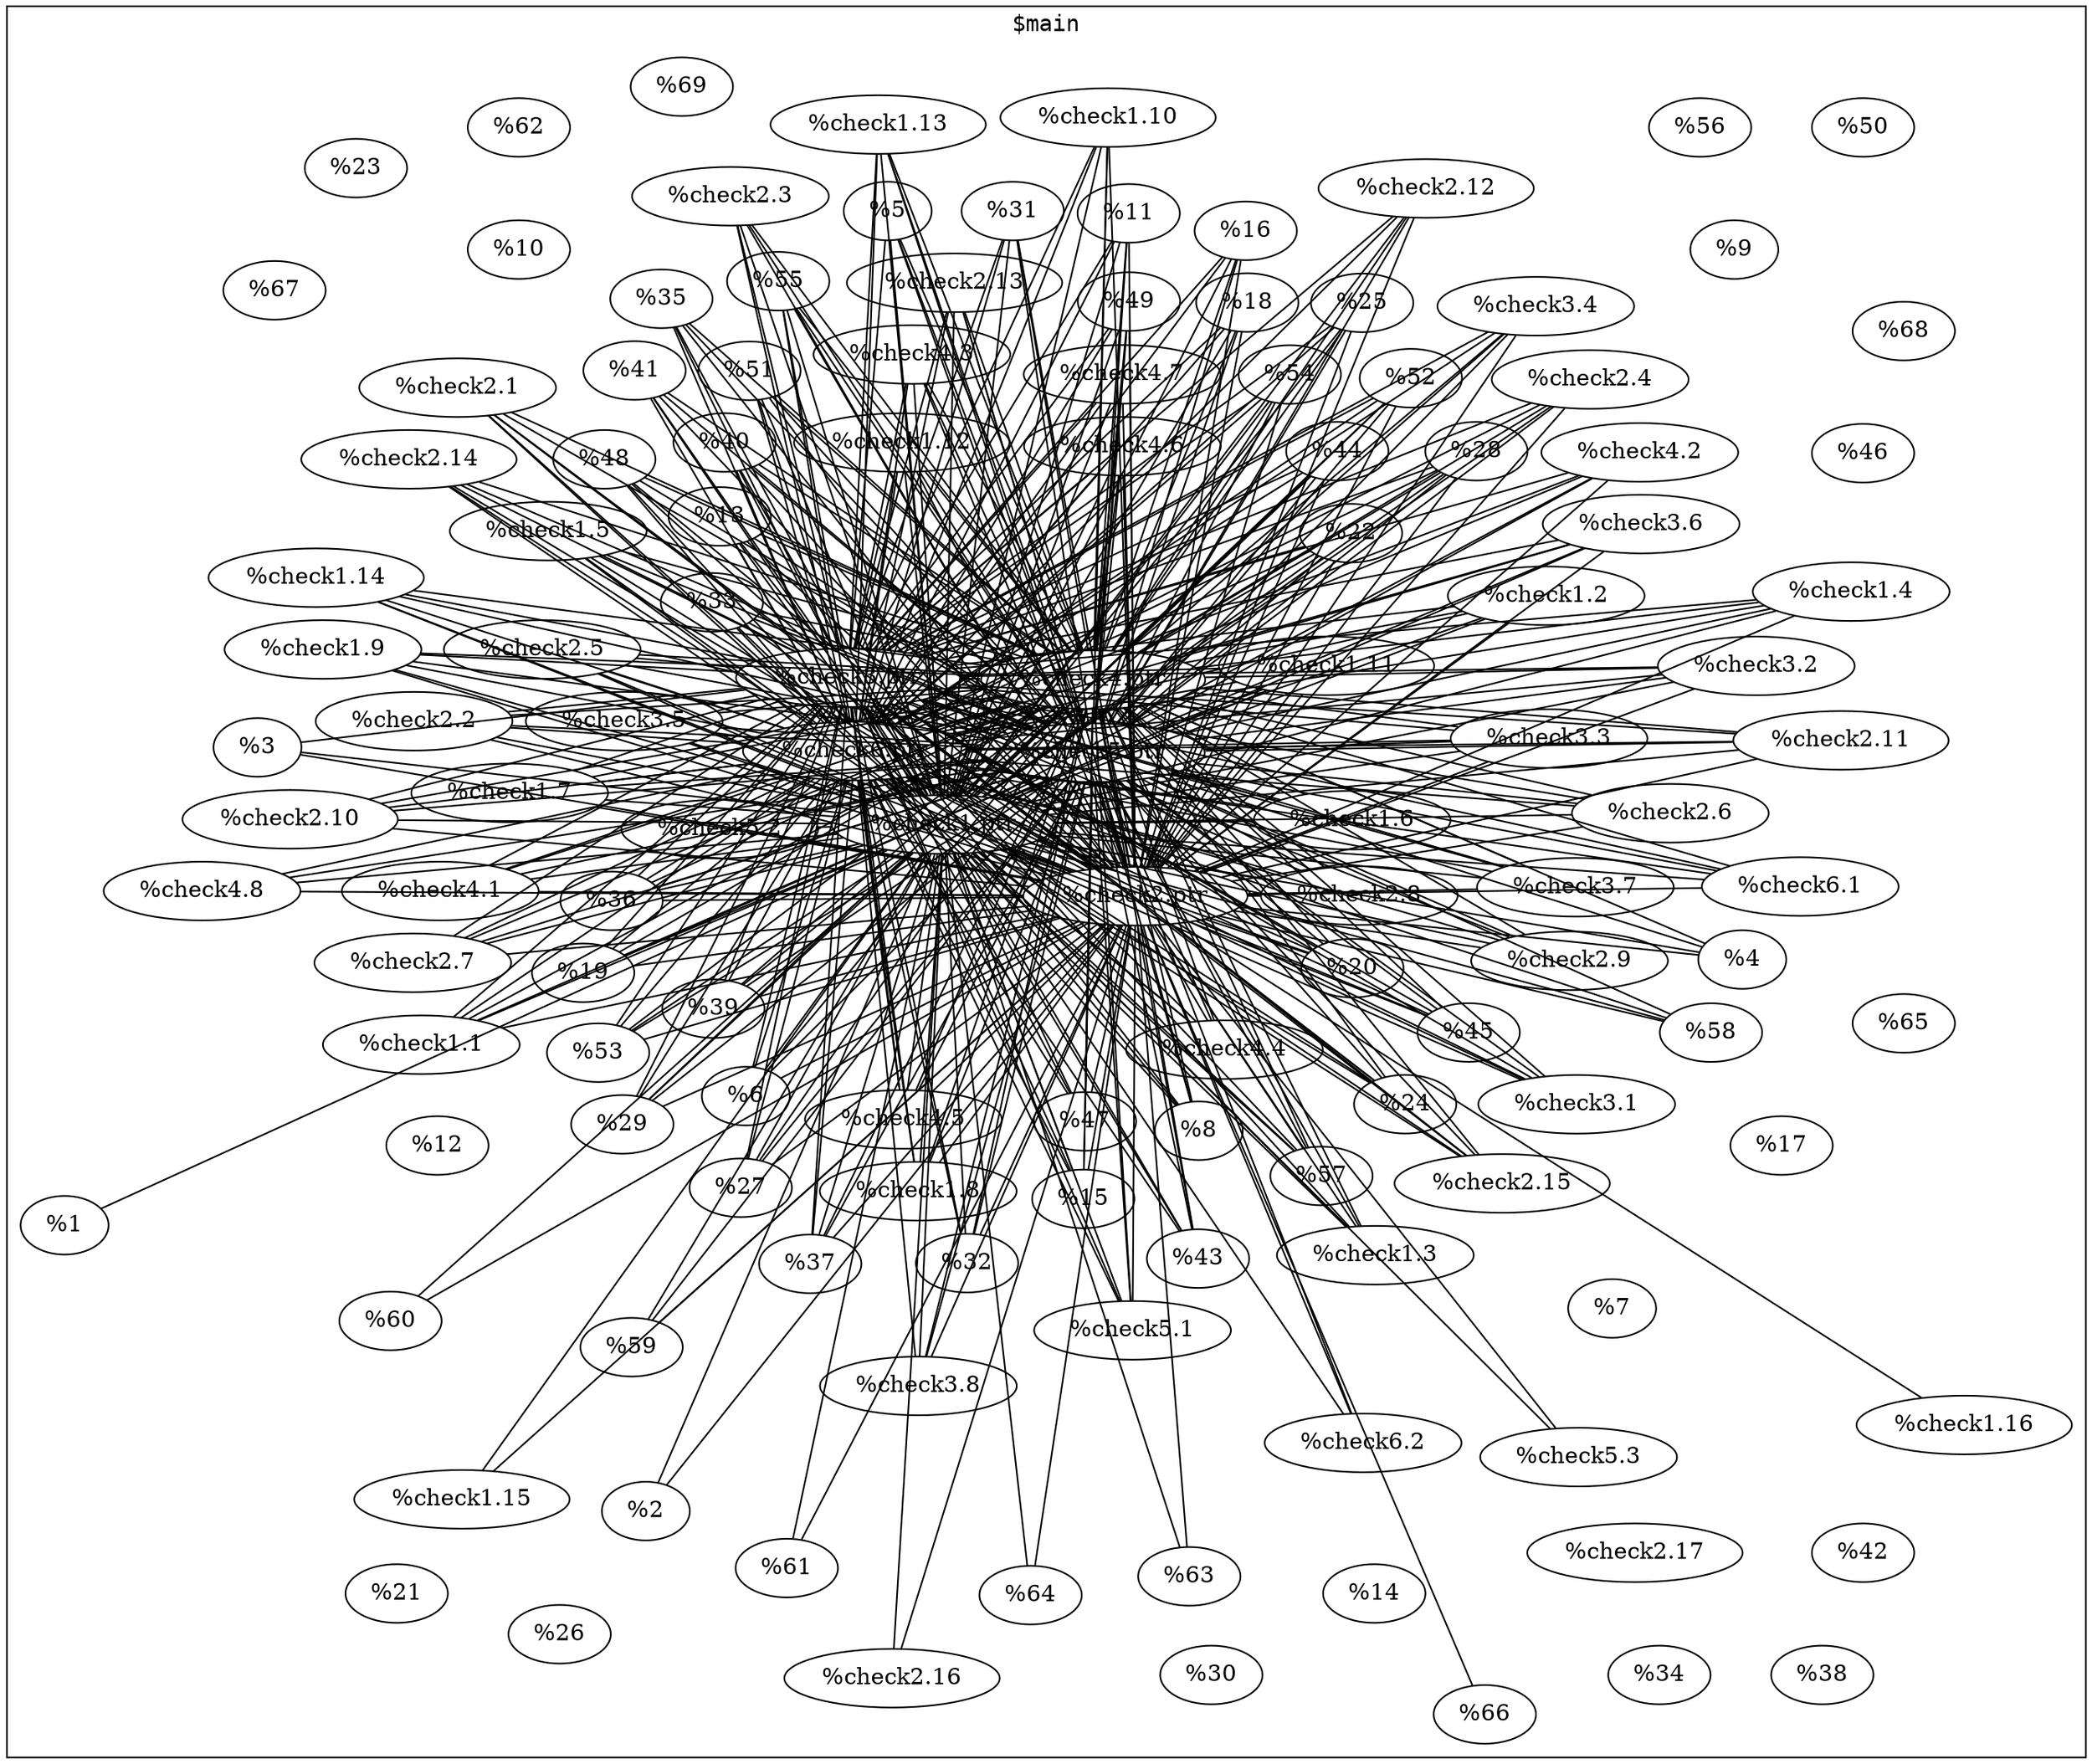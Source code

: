 graph {
   fontname=monospace
   layout=fdp

   subgraph cluster_0 {
      label="$main"
      "$main%check1.ptr" [label="%check1.ptr"]
      "$main%check1.ptr" -- "$main%1"
      "$main%check1.ptr" -- "$main%check2.ptr"
      "$main%check1.ptr" -- "$main%2"
      "$main%check1.ptr" -- "$main%check3.ptr"
      "$main%check1.ptr" -- "$main%3"
      "$main%check1.ptr" -- "$main%check4.ptr"
      "$main%check1.ptr" -- "$main%4"
      "$main%check1.ptr" -- "$main%check5.ptr"
      "$main%check1.ptr" -- "$main%5"
      "$main%check1.ptr" -- "$main%check6.ptr"
      "$main%check1.ptr" -- "$main%6"
      "$main%check1.ptr" -- "$main%check1.1"
      "$main%check1.ptr" -- "$main%check1.2"
      "$main%check1.ptr" -- "$main%8"
      "$main%check1.ptr" -- "$main%check2.1"
      "$main%check1.ptr" -- "$main%check2.2"
      "$main%check1.ptr" -- "$main%11"
      "$main%check1.ptr" -- "$main%check1.3"
      "$main%check1.ptr" -- "$main%check1.4"
      "$main%check1.ptr" -- "$main%check2.3"
      "$main%check1.ptr" -- "$main%13"
      "$main%check1.ptr" -- "$main%check1.5"
      "$main%check1.ptr" -- "$main%check2.4"
      "$main%check1.ptr" -- "$main%15"
      "$main%check1.ptr" -- "$main%16"
      "$main%check1.ptr" -- "$main%check1.6"
      "$main%check1.ptr" -- "$main%check2.5"
      "$main%check1.ptr" -- "$main%18"
      "$main%check1.ptr" -- "$main%19"
      "$main%check1.ptr" -- "$main%20"
      "$main%check1.ptr" -- "$main%check1.7"
      "$main%check1.ptr" -- "$main%check2.6"
      "$main%check1.ptr" -- "$main%22"
      "$main%check1.ptr" -- "$main%check1.8"
      "$main%check1.ptr" -- "$main%check2.7"
      "$main%check1.ptr" -- "$main%24"
      "$main%check1.ptr" -- "$main%25"
      "$main%check1.ptr" -- "$main%check2.9"
      "$main%check1.ptr" -- "$main%check2.8"
      "$main%check1.ptr" -- "$main%27"
      "$main%check1.ptr" -- "$main%check3.1"
      "$main%check1.ptr" -- "$main%29"
      "$main%check1.ptr" -- "$main%check4.1"
      "$main%check1.ptr" -- "$main%28"
      "$main%check1.ptr" -- "$main%check1.10"
      "$main%check1.ptr" -- "$main%check4.2"
      "$main%check1.ptr" -- "$main%31"
      "$main%check1.ptr" -- "$main%check1.9"
      "$main%check1.ptr" -- "$main%33"
      "$main%check1.ptr" -- "$main%check3.2"
      "$main%check1.ptr" -- "$main%32"
      "$main%check1.ptr" -- "$main%check1.11"
      "$main%check1.ptr" -- "$main%check2.10"
      "$main%check1.ptr" -- "$main%36"
      "$main%check1.ptr" -- "$main%check3.3"
      "$main%check1.ptr" -- "$main%35"
      "$main%check1.ptr" -- "$main%check4.3"
      "$main%check1.ptr" -- "$main%37"
      "$main%check1.ptr" -- "$main%check1.12"
      "$main%check1.ptr" -- "$main%check2.11"
      "$main%check1.ptr" -- "$main%39"
      "$main%check1.ptr" -- "$main%check3.4"
      "$main%check1.ptr" -- "$main%41"
      "$main%check1.ptr" -- "$main%check4.4"
      "$main%check1.ptr" -- "$main%40"
      "$main%check1.ptr" -- "$main%check2.13"
      "$main%check1.ptr" -- "$main%check4.5"
      "$main%check1.ptr" -- "$main%43"
      "$main%check1.ptr" -- "$main%check2.12"
      "$main%check1.ptr" -- "$main%45"
      "$main%check1.ptr" -- "$main%check3.5"
      "$main%check1.ptr" -- "$main%44"
      "$main%check1.ptr" -- "$main%check1.13"
      "$main%check1.ptr" -- "$main%check3.6"
      "$main%check1.ptr" -- "$main%48"
      "$main%check1.ptr" -- "$main%check4.6"
      "$main%check1.ptr" -- "$main%47"
      "$main%check1.ptr" -- "$main%check5.1"
      "$main%check1.ptr" -- "$main%49"
      "$main%check1.ptr" -- "$main%check1.14"
      "$main%check1.ptr" -- "$main%check2.14"
      "$main%check1.ptr" -- "$main%51"
      "$main%check1.ptr" -- "$main%check3.7"
      "$main%check1.ptr" -- "$main%53"
      "$main%check1.ptr" -- "$main%check4.7"
      "$main%check1.ptr" -- "$main%52"
      "$main%check1.ptr" -- "$main%check5.2"
      "$main%check1.ptr" -- "$main%54"
      "$main%check1.ptr" -- "$main%check6.1"
      "$main%check1.ptr" -- "$main%55"
      "$main%check1.ptr" -- "$main%check1.15"
      "$main%check1.ptr" -- "$main%check2.15"
      "$main%check1.ptr" -- "$main%57"
      "$main%check1.ptr" -- "$main%check3.8"
      "$main%check1.ptr" -- "$main%61"
      "$main%check1.ptr" -- "$main%check4.8"
      "$main%check1.ptr" -- "$main%58"
      "$main%check1.ptr" -- "$main%check6.2"
      "$main%check1.ptr" -- "$main%59"
      "$main%check1.ptr" -- "$main%check5.3"
      "$main%check1.ptr" -- "$main%60"
      "$main%check1.ptr" -- "$main%check2.16"
      "$main%check1.ptr" -- "$main%63"
      "$main%check1.ptr" -- "$main%64"
      "$main%1" [label="%1"]
      "$main%check2.ptr" [label="%check2.ptr"]
      "$main%check2.ptr" -- "$main%2"
      "$main%check2.ptr" -- "$main%check3.ptr"
      "$main%check2.ptr" -- "$main%3"
      "$main%check2.ptr" -- "$main%check4.ptr"
      "$main%check2.ptr" -- "$main%4"
      "$main%check2.ptr" -- "$main%check5.ptr"
      "$main%check2.ptr" -- "$main%5"
      "$main%check2.ptr" -- "$main%check6.ptr"
      "$main%check2.ptr" -- "$main%6"
      "$main%check2.ptr" -- "$main%check1.1"
      "$main%check2.ptr" -- "$main%check1.2"
      "$main%check2.ptr" -- "$main%8"
      "$main%check2.ptr" -- "$main%check2.1"
      "$main%check2.ptr" -- "$main%check2.2"
      "$main%check2.ptr" -- "$main%11"
      "$main%check2.ptr" -- "$main%check1.3"
      "$main%check2.ptr" -- "$main%check1.4"
      "$main%check2.ptr" -- "$main%check2.3"
      "$main%check2.ptr" -- "$main%13"
      "$main%check2.ptr" -- "$main%check1.5"
      "$main%check2.ptr" -- "$main%check2.4"
      "$main%check2.ptr" -- "$main%15"
      "$main%check2.ptr" -- "$main%16"
      "$main%check2.ptr" -- "$main%check1.6"
      "$main%check2.ptr" -- "$main%check2.5"
      "$main%check2.ptr" -- "$main%18"
      "$main%check2.ptr" -- "$main%19"
      "$main%check2.ptr" -- "$main%20"
      "$main%check2.ptr" -- "$main%check1.7"
      "$main%check2.ptr" -- "$main%check2.6"
      "$main%check2.ptr" -- "$main%22"
      "$main%check2.ptr" -- "$main%check1.8"
      "$main%check2.ptr" -- "$main%check2.7"
      "$main%check2.ptr" -- "$main%24"
      "$main%check2.ptr" -- "$main%25"
      "$main%check2.ptr" -- "$main%check2.9"
      "$main%check2.ptr" -- "$main%check2.8"
      "$main%check2.ptr" -- "$main%27"
      "$main%check2.ptr" -- "$main%check3.1"
      "$main%check2.ptr" -- "$main%29"
      "$main%check2.ptr" -- "$main%check4.1"
      "$main%check2.ptr" -- "$main%28"
      "$main%check2.ptr" -- "$main%check1.10"
      "$main%check2.ptr" -- "$main%check4.2"
      "$main%check2.ptr" -- "$main%31"
      "$main%check2.ptr" -- "$main%check1.9"
      "$main%check2.ptr" -- "$main%33"
      "$main%check2.ptr" -- "$main%check3.2"
      "$main%check2.ptr" -- "$main%32"
      "$main%check2.ptr" -- "$main%check1.11"
      "$main%check2.ptr" -- "$main%check2.10"
      "$main%check2.ptr" -- "$main%36"
      "$main%check2.ptr" -- "$main%check3.3"
      "$main%check2.ptr" -- "$main%35"
      "$main%check2.ptr" -- "$main%check4.3"
      "$main%check2.ptr" -- "$main%37"
      "$main%check2.ptr" -- "$main%check1.12"
      "$main%check2.ptr" -- "$main%check2.11"
      "$main%check2.ptr" -- "$main%39"
      "$main%check2.ptr" -- "$main%check3.4"
      "$main%check2.ptr" -- "$main%41"
      "$main%check2.ptr" -- "$main%check4.4"
      "$main%check2.ptr" -- "$main%40"
      "$main%check2.ptr" -- "$main%check2.13"
      "$main%check2.ptr" -- "$main%check4.5"
      "$main%check2.ptr" -- "$main%43"
      "$main%check2.ptr" -- "$main%check2.12"
      "$main%check2.ptr" -- "$main%45"
      "$main%check2.ptr" -- "$main%check3.5"
      "$main%check2.ptr" -- "$main%44"
      "$main%check2.ptr" -- "$main%check1.13"
      "$main%check2.ptr" -- "$main%check3.6"
      "$main%check2.ptr" -- "$main%48"
      "$main%check2.ptr" -- "$main%check4.6"
      "$main%check2.ptr" -- "$main%47"
      "$main%check2.ptr" -- "$main%check5.1"
      "$main%check2.ptr" -- "$main%49"
      "$main%check2.ptr" -- "$main%check1.14"
      "$main%check2.ptr" -- "$main%check2.14"
      "$main%check2.ptr" -- "$main%51"
      "$main%check2.ptr" -- "$main%check3.7"
      "$main%check2.ptr" -- "$main%53"
      "$main%check2.ptr" -- "$main%check4.7"
      "$main%check2.ptr" -- "$main%52"
      "$main%check2.ptr" -- "$main%check5.2"
      "$main%check2.ptr" -- "$main%54"
      "$main%check2.ptr" -- "$main%check6.1"
      "$main%check2.ptr" -- "$main%55"
      "$main%check2.ptr" -- "$main%check1.15"
      "$main%check2.ptr" -- "$main%check2.15"
      "$main%check2.ptr" -- "$main%57"
      "$main%check2.ptr" -- "$main%check3.8"
      "$main%check2.ptr" -- "$main%61"
      "$main%check2.ptr" -- "$main%check4.8"
      "$main%check2.ptr" -- "$main%58"
      "$main%check2.ptr" -- "$main%check6.2"
      "$main%check2.ptr" -- "$main%59"
      "$main%check2.ptr" -- "$main%check5.3"
      "$main%check2.ptr" -- "$main%60"
      "$main%check2.ptr" -- "$main%check1.16"
      "$main%check2.ptr" -- "$main%66"
      "$main%check2.ptr" -- "$main%check2.16"
      "$main%check2.ptr" -- "$main%63"
      "$main%check2.ptr" -- "$main%64"
      "$main%2" [label="%2"]
      "$main%check3.ptr" [label="%check3.ptr"]
      "$main%check3.ptr" -- "$main%3"
      "$main%check3.ptr" -- "$main%check4.ptr"
      "$main%check3.ptr" -- "$main%4"
      "$main%check3.ptr" -- "$main%check5.ptr"
      "$main%check3.ptr" -- "$main%5"
      "$main%check3.ptr" -- "$main%check6.ptr"
      "$main%check3.ptr" -- "$main%6"
      "$main%check3.ptr" -- "$main%check1.1"
      "$main%check3.ptr" -- "$main%check1.2"
      "$main%check3.ptr" -- "$main%8"
      "$main%check3.ptr" -- "$main%check2.1"
      "$main%check3.ptr" -- "$main%check2.2"
      "$main%check3.ptr" -- "$main%11"
      "$main%check3.ptr" -- "$main%check1.3"
      "$main%check3.ptr" -- "$main%check1.4"
      "$main%check3.ptr" -- "$main%check2.3"
      "$main%check3.ptr" -- "$main%13"
      "$main%check3.ptr" -- "$main%check1.5"
      "$main%check3.ptr" -- "$main%check2.4"
      "$main%check3.ptr" -- "$main%15"
      "$main%check3.ptr" -- "$main%16"
      "$main%check3.ptr" -- "$main%check1.6"
      "$main%check3.ptr" -- "$main%check2.5"
      "$main%check3.ptr" -- "$main%18"
      "$main%check3.ptr" -- "$main%19"
      "$main%check3.ptr" -- "$main%20"
      "$main%check3.ptr" -- "$main%check1.7"
      "$main%check3.ptr" -- "$main%check2.6"
      "$main%check3.ptr" -- "$main%22"
      "$main%check3.ptr" -- "$main%check1.8"
      "$main%check3.ptr" -- "$main%check2.7"
      "$main%check3.ptr" -- "$main%24"
      "$main%check3.ptr" -- "$main%25"
      "$main%check3.ptr" -- "$main%check2.9"
      "$main%check3.ptr" -- "$main%check2.8"
      "$main%check3.ptr" -- "$main%27"
      "$main%check3.ptr" -- "$main%check3.1"
      "$main%check3.ptr" -- "$main%29"
      "$main%check3.ptr" -- "$main%check4.1"
      "$main%check3.ptr" -- "$main%28"
      "$main%check3.ptr" -- "$main%check1.10"
      "$main%check3.ptr" -- "$main%check4.2"
      "$main%check3.ptr" -- "$main%31"
      "$main%check3.ptr" -- "$main%check1.9"
      "$main%check3.ptr" -- "$main%33"
      "$main%check3.ptr" -- "$main%check3.2"
      "$main%check3.ptr" -- "$main%32"
      "$main%check3.ptr" -- "$main%check1.11"
      "$main%check3.ptr" -- "$main%check2.10"
      "$main%check3.ptr" -- "$main%36"
      "$main%check3.ptr" -- "$main%check3.3"
      "$main%check3.ptr" -- "$main%35"
      "$main%check3.ptr" -- "$main%check4.3"
      "$main%check3.ptr" -- "$main%37"
      "$main%check3.ptr" -- "$main%check1.12"
      "$main%check3.ptr" -- "$main%check2.11"
      "$main%check3.ptr" -- "$main%39"
      "$main%check3.ptr" -- "$main%check3.4"
      "$main%check3.ptr" -- "$main%41"
      "$main%check3.ptr" -- "$main%check4.4"
      "$main%check3.ptr" -- "$main%40"
      "$main%check3.ptr" -- "$main%check2.13"
      "$main%check3.ptr" -- "$main%check4.5"
      "$main%check3.ptr" -- "$main%43"
      "$main%check3.ptr" -- "$main%check2.12"
      "$main%check3.ptr" -- "$main%45"
      "$main%check3.ptr" -- "$main%check3.5"
      "$main%check3.ptr" -- "$main%44"
      "$main%check3.ptr" -- "$main%check1.13"
      "$main%check3.ptr" -- "$main%check3.6"
      "$main%check3.ptr" -- "$main%48"
      "$main%check3.ptr" -- "$main%check4.6"
      "$main%check3.ptr" -- "$main%47"
      "$main%check3.ptr" -- "$main%check5.1"
      "$main%check3.ptr" -- "$main%49"
      "$main%check3.ptr" -- "$main%check1.14"
      "$main%check3.ptr" -- "$main%check2.14"
      "$main%check3.ptr" -- "$main%51"
      "$main%check3.ptr" -- "$main%check3.7"
      "$main%check3.ptr" -- "$main%53"
      "$main%check3.ptr" -- "$main%check4.7"
      "$main%check3.ptr" -- "$main%52"
      "$main%check3.ptr" -- "$main%check5.2"
      "$main%check3.ptr" -- "$main%54"
      "$main%check3.ptr" -- "$main%check6.1"
      "$main%check3.ptr" -- "$main%55"
      "$main%check3.ptr" -- "$main%check2.15"
      "$main%check3.ptr" -- "$main%57"
      "$main%3" [label="%3"]
      "$main%check4.ptr" [label="%check4.ptr"]
      "$main%check4.ptr" -- "$main%4"
      "$main%check4.ptr" -- "$main%check5.ptr"
      "$main%check4.ptr" -- "$main%5"
      "$main%check4.ptr" -- "$main%check6.ptr"
      "$main%check4.ptr" -- "$main%6"
      "$main%check4.ptr" -- "$main%check1.1"
      "$main%check4.ptr" -- "$main%check1.2"
      "$main%check4.ptr" -- "$main%8"
      "$main%check4.ptr" -- "$main%check2.1"
      "$main%check4.ptr" -- "$main%check2.2"
      "$main%check4.ptr" -- "$main%11"
      "$main%check4.ptr" -- "$main%check1.3"
      "$main%check4.ptr" -- "$main%check1.4"
      "$main%check4.ptr" -- "$main%check2.3"
      "$main%check4.ptr" -- "$main%13"
      "$main%check4.ptr" -- "$main%check1.5"
      "$main%check4.ptr" -- "$main%check2.4"
      "$main%check4.ptr" -- "$main%15"
      "$main%check4.ptr" -- "$main%16"
      "$main%check4.ptr" -- "$main%check1.6"
      "$main%check4.ptr" -- "$main%check2.5"
      "$main%check4.ptr" -- "$main%18"
      "$main%check4.ptr" -- "$main%19"
      "$main%check4.ptr" -- "$main%20"
      "$main%check4.ptr" -- "$main%check1.7"
      "$main%check4.ptr" -- "$main%check2.6"
      "$main%check4.ptr" -- "$main%22"
      "$main%check4.ptr" -- "$main%check1.8"
      "$main%check4.ptr" -- "$main%check2.7"
      "$main%check4.ptr" -- "$main%24"
      "$main%check4.ptr" -- "$main%25"
      "$main%check4.ptr" -- "$main%check2.9"
      "$main%check4.ptr" -- "$main%check2.8"
      "$main%check4.ptr" -- "$main%27"
      "$main%check4.ptr" -- "$main%check3.1"
      "$main%check4.ptr" -- "$main%29"
      "$main%check4.ptr" -- "$main%check4.1"
      "$main%check4.ptr" -- "$main%28"
      "$main%check4.ptr" -- "$main%check1.10"
      "$main%check4.ptr" -- "$main%check4.2"
      "$main%check4.ptr" -- "$main%31"
      "$main%check4.ptr" -- "$main%check1.9"
      "$main%check4.ptr" -- "$main%33"
      "$main%check4.ptr" -- "$main%check3.2"
      "$main%check4.ptr" -- "$main%32"
      "$main%check4.ptr" -- "$main%check1.11"
      "$main%check4.ptr" -- "$main%check2.10"
      "$main%check4.ptr" -- "$main%36"
      "$main%check4.ptr" -- "$main%check3.3"
      "$main%check4.ptr" -- "$main%35"
      "$main%check4.ptr" -- "$main%check4.3"
      "$main%check4.ptr" -- "$main%37"
      "$main%check4.ptr" -- "$main%check1.12"
      "$main%check4.ptr" -- "$main%check2.11"
      "$main%check4.ptr" -- "$main%39"
      "$main%check4.ptr" -- "$main%check3.4"
      "$main%check4.ptr" -- "$main%41"
      "$main%check4.ptr" -- "$main%check4.4"
      "$main%check4.ptr" -- "$main%40"
      "$main%check4.ptr" -- "$main%check2.13"
      "$main%check4.ptr" -- "$main%check4.5"
      "$main%check4.ptr" -- "$main%43"
      "$main%check4.ptr" -- "$main%check2.12"
      "$main%check4.ptr" -- "$main%45"
      "$main%check4.ptr" -- "$main%check3.5"
      "$main%check4.ptr" -- "$main%44"
      "$main%check4.ptr" -- "$main%check1.13"
      "$main%check4.ptr" -- "$main%check3.6"
      "$main%check4.ptr" -- "$main%48"
      "$main%check4.ptr" -- "$main%check4.6"
      "$main%check4.ptr" -- "$main%47"
      "$main%check4.ptr" -- "$main%check5.1"
      "$main%check4.ptr" -- "$main%49"
      "$main%check4.ptr" -- "$main%check1.14"
      "$main%check4.ptr" -- "$main%check2.14"
      "$main%check4.ptr" -- "$main%51"
      "$main%check4.ptr" -- "$main%check3.7"
      "$main%check4.ptr" -- "$main%53"
      "$main%check4.ptr" -- "$main%check4.7"
      "$main%check4.ptr" -- "$main%52"
      "$main%check4.ptr" -- "$main%check5.2"
      "$main%check4.ptr" -- "$main%54"
      "$main%check4.ptr" -- "$main%check6.1"
      "$main%check4.ptr" -- "$main%55"
      "$main%check4.ptr" -- "$main%check2.15"
      "$main%check4.ptr" -- "$main%57"
      "$main%check4.ptr" -- "$main%check3.8"
      "$main%4" [label="%4"]
      "$main%check5.ptr" [label="%check5.ptr"]
      "$main%check5.ptr" -- "$main%5"
      "$main%check5.ptr" -- "$main%check6.ptr"
      "$main%check5.ptr" -- "$main%6"
      "$main%check5.ptr" -- "$main%check1.1"
      "$main%check5.ptr" -- "$main%check1.2"
      "$main%check5.ptr" -- "$main%8"
      "$main%check5.ptr" -- "$main%check2.1"
      "$main%check5.ptr" -- "$main%check2.2"
      "$main%check5.ptr" -- "$main%11"
      "$main%check5.ptr" -- "$main%check1.3"
      "$main%check5.ptr" -- "$main%check1.4"
      "$main%check5.ptr" -- "$main%check2.3"
      "$main%check5.ptr" -- "$main%13"
      "$main%check5.ptr" -- "$main%check1.5"
      "$main%check5.ptr" -- "$main%check2.4"
      "$main%check5.ptr" -- "$main%15"
      "$main%check5.ptr" -- "$main%16"
      "$main%check5.ptr" -- "$main%check1.6"
      "$main%check5.ptr" -- "$main%check2.5"
      "$main%check5.ptr" -- "$main%18"
      "$main%check5.ptr" -- "$main%19"
      "$main%check5.ptr" -- "$main%20"
      "$main%check5.ptr" -- "$main%check1.7"
      "$main%check5.ptr" -- "$main%check2.6"
      "$main%check5.ptr" -- "$main%22"
      "$main%check5.ptr" -- "$main%check1.8"
      "$main%check5.ptr" -- "$main%check2.7"
      "$main%check5.ptr" -- "$main%24"
      "$main%check5.ptr" -- "$main%25"
      "$main%check5.ptr" -- "$main%check2.9"
      "$main%check5.ptr" -- "$main%check2.8"
      "$main%check5.ptr" -- "$main%27"
      "$main%check5.ptr" -- "$main%check3.1"
      "$main%check5.ptr" -- "$main%29"
      "$main%check5.ptr" -- "$main%check4.1"
      "$main%check5.ptr" -- "$main%28"
      "$main%check5.ptr" -- "$main%check1.10"
      "$main%check5.ptr" -- "$main%check4.2"
      "$main%check5.ptr" -- "$main%31"
      "$main%check5.ptr" -- "$main%check1.9"
      "$main%check5.ptr" -- "$main%33"
      "$main%check5.ptr" -- "$main%check3.2"
      "$main%check5.ptr" -- "$main%32"
      "$main%check5.ptr" -- "$main%check1.11"
      "$main%check5.ptr" -- "$main%check2.10"
      "$main%check5.ptr" -- "$main%36"
      "$main%check5.ptr" -- "$main%check3.3"
      "$main%check5.ptr" -- "$main%35"
      "$main%check5.ptr" -- "$main%check4.3"
      "$main%check5.ptr" -- "$main%37"
      "$main%check5.ptr" -- "$main%check1.12"
      "$main%check5.ptr" -- "$main%check2.11"
      "$main%check5.ptr" -- "$main%39"
      "$main%check5.ptr" -- "$main%check3.4"
      "$main%check5.ptr" -- "$main%41"
      "$main%check5.ptr" -- "$main%check4.4"
      "$main%check5.ptr" -- "$main%40"
      "$main%check5.ptr" -- "$main%check2.13"
      "$main%check5.ptr" -- "$main%check4.5"
      "$main%check5.ptr" -- "$main%43"
      "$main%check5.ptr" -- "$main%check2.12"
      "$main%check5.ptr" -- "$main%45"
      "$main%check5.ptr" -- "$main%check3.5"
      "$main%check5.ptr" -- "$main%44"
      "$main%check5.ptr" -- "$main%check1.13"
      "$main%check5.ptr" -- "$main%check3.6"
      "$main%check5.ptr" -- "$main%48"
      "$main%check5.ptr" -- "$main%check4.6"
      "$main%check5.ptr" -- "$main%47"
      "$main%check5.ptr" -- "$main%check5.1"
      "$main%check5.ptr" -- "$main%49"
      "$main%check5.ptr" -- "$main%check1.14"
      "$main%check5.ptr" -- "$main%check2.14"
      "$main%check5.ptr" -- "$main%51"
      "$main%check5.ptr" -- "$main%check3.7"
      "$main%check5.ptr" -- "$main%53"
      "$main%check5.ptr" -- "$main%check4.7"
      "$main%check5.ptr" -- "$main%52"
      "$main%check5.ptr" -- "$main%check5.2"
      "$main%check5.ptr" -- "$main%54"
      "$main%check5.ptr" -- "$main%check6.1"
      "$main%check5.ptr" -- "$main%55"
      "$main%check5.ptr" -- "$main%check2.15"
      "$main%check5.ptr" -- "$main%57"
      "$main%check5.ptr" -- "$main%check3.8"
      "$main%check5.ptr" -- "$main%check4.8"
      "$main%check5.ptr" -- "$main%58"
      "$main%check5.ptr" -- "$main%check6.2"
      "$main%check5.ptr" -- "$main%59"
      "$main%5" [label="%5"]
      "$main%check6.ptr" [label="%check6.ptr"]
      "$main%check6.ptr" -- "$main%6"
      "$main%check6.ptr" -- "$main%check1.1"
      "$main%check6.ptr" -- "$main%check1.2"
      "$main%check6.ptr" -- "$main%8"
      "$main%check6.ptr" -- "$main%check2.1"
      "$main%check6.ptr" -- "$main%check2.2"
      "$main%check6.ptr" -- "$main%11"
      "$main%check6.ptr" -- "$main%check1.3"
      "$main%check6.ptr" -- "$main%check1.4"
      "$main%check6.ptr" -- "$main%check2.3"
      "$main%check6.ptr" -- "$main%13"
      "$main%check6.ptr" -- "$main%check1.5"
      "$main%check6.ptr" -- "$main%check2.4"
      "$main%check6.ptr" -- "$main%15"
      "$main%check6.ptr" -- "$main%16"
      "$main%check6.ptr" -- "$main%check1.6"
      "$main%check6.ptr" -- "$main%check2.5"
      "$main%check6.ptr" -- "$main%18"
      "$main%check6.ptr" -- "$main%19"
      "$main%check6.ptr" -- "$main%20"
      "$main%check6.ptr" -- "$main%check1.7"
      "$main%check6.ptr" -- "$main%check2.6"
      "$main%check6.ptr" -- "$main%22"
      "$main%check6.ptr" -- "$main%check1.8"
      "$main%check6.ptr" -- "$main%check2.7"
      "$main%check6.ptr" -- "$main%24"
      "$main%check6.ptr" -- "$main%25"
      "$main%check6.ptr" -- "$main%check2.9"
      "$main%check6.ptr" -- "$main%check2.8"
      "$main%check6.ptr" -- "$main%27"
      "$main%check6.ptr" -- "$main%check3.1"
      "$main%check6.ptr" -- "$main%29"
      "$main%check6.ptr" -- "$main%check4.1"
      "$main%check6.ptr" -- "$main%28"
      "$main%check6.ptr" -- "$main%check1.10"
      "$main%check6.ptr" -- "$main%check4.2"
      "$main%check6.ptr" -- "$main%31"
      "$main%check6.ptr" -- "$main%check1.9"
      "$main%check6.ptr" -- "$main%33"
      "$main%check6.ptr" -- "$main%check3.2"
      "$main%check6.ptr" -- "$main%32"
      "$main%check6.ptr" -- "$main%check1.11"
      "$main%check6.ptr" -- "$main%check2.10"
      "$main%check6.ptr" -- "$main%36"
      "$main%check6.ptr" -- "$main%check3.3"
      "$main%check6.ptr" -- "$main%35"
      "$main%check6.ptr" -- "$main%check4.3"
      "$main%check6.ptr" -- "$main%37"
      "$main%check6.ptr" -- "$main%check1.12"
      "$main%check6.ptr" -- "$main%check2.11"
      "$main%check6.ptr" -- "$main%39"
      "$main%check6.ptr" -- "$main%check3.4"
      "$main%check6.ptr" -- "$main%41"
      "$main%check6.ptr" -- "$main%check4.4"
      "$main%check6.ptr" -- "$main%40"
      "$main%check6.ptr" -- "$main%check2.13"
      "$main%check6.ptr" -- "$main%check4.5"
      "$main%check6.ptr" -- "$main%43"
      "$main%check6.ptr" -- "$main%check2.12"
      "$main%check6.ptr" -- "$main%45"
      "$main%check6.ptr" -- "$main%check3.5"
      "$main%check6.ptr" -- "$main%44"
      "$main%check6.ptr" -- "$main%check1.13"
      "$main%check6.ptr" -- "$main%check3.6"
      "$main%check6.ptr" -- "$main%48"
      "$main%check6.ptr" -- "$main%check4.6"
      "$main%check6.ptr" -- "$main%47"
      "$main%check6.ptr" -- "$main%check5.1"
      "$main%check6.ptr" -- "$main%49"
      "$main%check6.ptr" -- "$main%check1.14"
      "$main%check6.ptr" -- "$main%check2.14"
      "$main%check6.ptr" -- "$main%51"
      "$main%check6.ptr" -- "$main%check3.7"
      "$main%check6.ptr" -- "$main%53"
      "$main%check6.ptr" -- "$main%check4.7"
      "$main%check6.ptr" -- "$main%52"
      "$main%check6.ptr" -- "$main%check5.2"
      "$main%check6.ptr" -- "$main%54"
      "$main%check6.ptr" -- "$main%check6.1"
      "$main%check6.ptr" -- "$main%55"
      "$main%check6.ptr" -- "$main%check2.15"
      "$main%check6.ptr" -- "$main%57"
      "$main%check6.ptr" -- "$main%check3.8"
      "$main%check6.ptr" -- "$main%check4.8"
      "$main%check6.ptr" -- "$main%58"
      "$main%6" [label="%6"]
      "$main%check1.1" [label="%check1.1"]
      "$main%7" [label="%7"]
      "$main%check1.2" [label="%check1.2"]
      "$main%8" [label="%8"]
      "$main%9" [label="%9"]
      "$main%check2.1" [label="%check2.1"]
      "$main%10" [label="%10"]
      "$main%check2.2" [label="%check2.2"]
      "$main%11" [label="%11"]
      "$main%12" [label="%12"]
      "$main%check1.3" [label="%check1.3"]
      "$main%14" [label="%14"]
      "$main%check1.4" [label="%check1.4"]
      "$main%check2.3" [label="%check2.3"]
      "$main%13" [label="%13"]
      "$main%17" [label="%17"]
      "$main%check1.5" [label="%check1.5"]
      "$main%check2.4" [label="%check2.4"]
      "$main%15" [label="%15"]
      "$main%16" [label="%16"]
      "$main%21" [label="%21"]
      "$main%check1.6" [label="%check1.6"]
      "$main%check2.5" [label="%check2.5"]
      "$main%18" [label="%18"]
      "$main%19" [label="%19"]
      "$main%20" [label="%20"]
      "$main%23" [label="%23"]
      "$main%check1.7" [label="%check1.7"]
      "$main%check2.6" [label="%check2.6"]
      "$main%22" [label="%22"]
      "$main%26" [label="%26"]
      "$main%check1.8" [label="%check1.8"]
      "$main%check2.7" [label="%check2.7"]
      "$main%24" [label="%24"]
      "$main%25" [label="%25"]
      "$main%30" [label="%30"]
      "$main%check2.9" [label="%check2.9"]
      "$main%check2.8" [label="%check2.8"]
      "$main%27" [label="%27"]
      "$main%check3.1" [label="%check3.1"]
      "$main%29" [label="%29"]
      "$main%check4.1" [label="%check4.1"]
      "$main%28" [label="%28"]
      "$main%34" [label="%34"]
      "$main%check1.10" [label="%check1.10"]
      "$main%check4.2" [label="%check4.2"]
      "$main%31" [label="%31"]
      "$main%check1.9" [label="%check1.9"]
      "$main%33" [label="%33"]
      "$main%check3.2" [label="%check3.2"]
      "$main%32" [label="%32"]
      "$main%38" [label="%38"]
      "$main%check1.11" [label="%check1.11"]
      "$main%check2.10" [label="%check2.10"]
      "$main%36" [label="%36"]
      "$main%check3.3" [label="%check3.3"]
      "$main%35" [label="%35"]
      "$main%check4.3" [label="%check4.3"]
      "$main%37" [label="%37"]
      "$main%42" [label="%42"]
      "$main%check1.12" [label="%check1.12"]
      "$main%check2.11" [label="%check2.11"]
      "$main%39" [label="%39"]
      "$main%check3.4" [label="%check3.4"]
      "$main%41" [label="%41"]
      "$main%check4.4" [label="%check4.4"]
      "$main%40" [label="%40"]
      "$main%46" [label="%46"]
      "$main%check2.13" [label="%check2.13"]
      "$main%check4.5" [label="%check4.5"]
      "$main%43" [label="%43"]
      "$main%check2.12" [label="%check2.12"]
      "$main%45" [label="%45"]
      "$main%check3.5" [label="%check3.5"]
      "$main%44" [label="%44"]
      "$main%50" [label="%50"]
      "$main%check1.13" [label="%check1.13"]
      "$main%check3.6" [label="%check3.6"]
      "$main%48" [label="%48"]
      "$main%check4.6" [label="%check4.6"]
      "$main%47" [label="%47"]
      "$main%check5.1" [label="%check5.1"]
      "$main%49" [label="%49"]
      "$main%56" [label="%56"]
      "$main%check1.14" [label="%check1.14"]
      "$main%check2.14" [label="%check2.14"]
      "$main%51" [label="%51"]
      "$main%check3.7" [label="%check3.7"]
      "$main%53" [label="%53"]
      "$main%check4.7" [label="%check4.7"]
      "$main%52" [label="%52"]
      "$main%check5.2" [label="%check5.2"]
      "$main%54" [label="%54"]
      "$main%check6.1" [label="%check6.1"]
      "$main%55" [label="%55"]
      "$main%62" [label="%62"]
      "$main%check1.15" [label="%check1.15"]
      "$main%check2.15" [label="%check2.15"]
      "$main%57" [label="%57"]
      "$main%check3.8" [label="%check3.8"]
      "$main%61" [label="%61"]
      "$main%check4.8" [label="%check4.8"]
      "$main%58" [label="%58"]
      "$main%check6.2" [label="%check6.2"]
      "$main%59" [label="%59"]
      "$main%check5.3" [label="%check5.3"]
      "$main%60" [label="%60"]
      "$main%65" [label="%65"]
      "$main%check1.16" [label="%check1.16"]
      "$main%66" [label="%66"]
      "$main%check2.16" [label="%check2.16"]
      "$main%63" [label="%63"]
      "$main%64" [label="%64"]
      "$main%68" [label="%68"]
      "$main%69" [label="%69"]
      "$main%check2.17" [label="%check2.17"]
      "$main%67" [label="%67"]
   }
}
